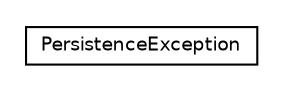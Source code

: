 #!/usr/local/bin/dot
#
# Class diagram 
# Generated by UMLGraph version R5_6 (http://www.umlgraph.org/)
#

digraph G {
	edge [fontname="Helvetica",fontsize=10,labelfontname="Helvetica",labelfontsize=10];
	node [fontname="Helvetica",fontsize=10,shape=plaintext];
	nodesep=0.25;
	ranksep=0.5;
	// net.ljcomputing.exception.PersistenceException
	c31 [label=<<table title="net.ljcomputing.exception.PersistenceException" border="0" cellborder="1" cellspacing="0" cellpadding="2" port="p" href="./PersistenceException.html">
		<tr><td><table border="0" cellspacing="0" cellpadding="1">
<tr><td align="center" balign="center"> PersistenceException </td></tr>
		</table></td></tr>
		</table>>, URL="./PersistenceException.html", fontname="Helvetica", fontcolor="black", fontsize=9.0];
}

